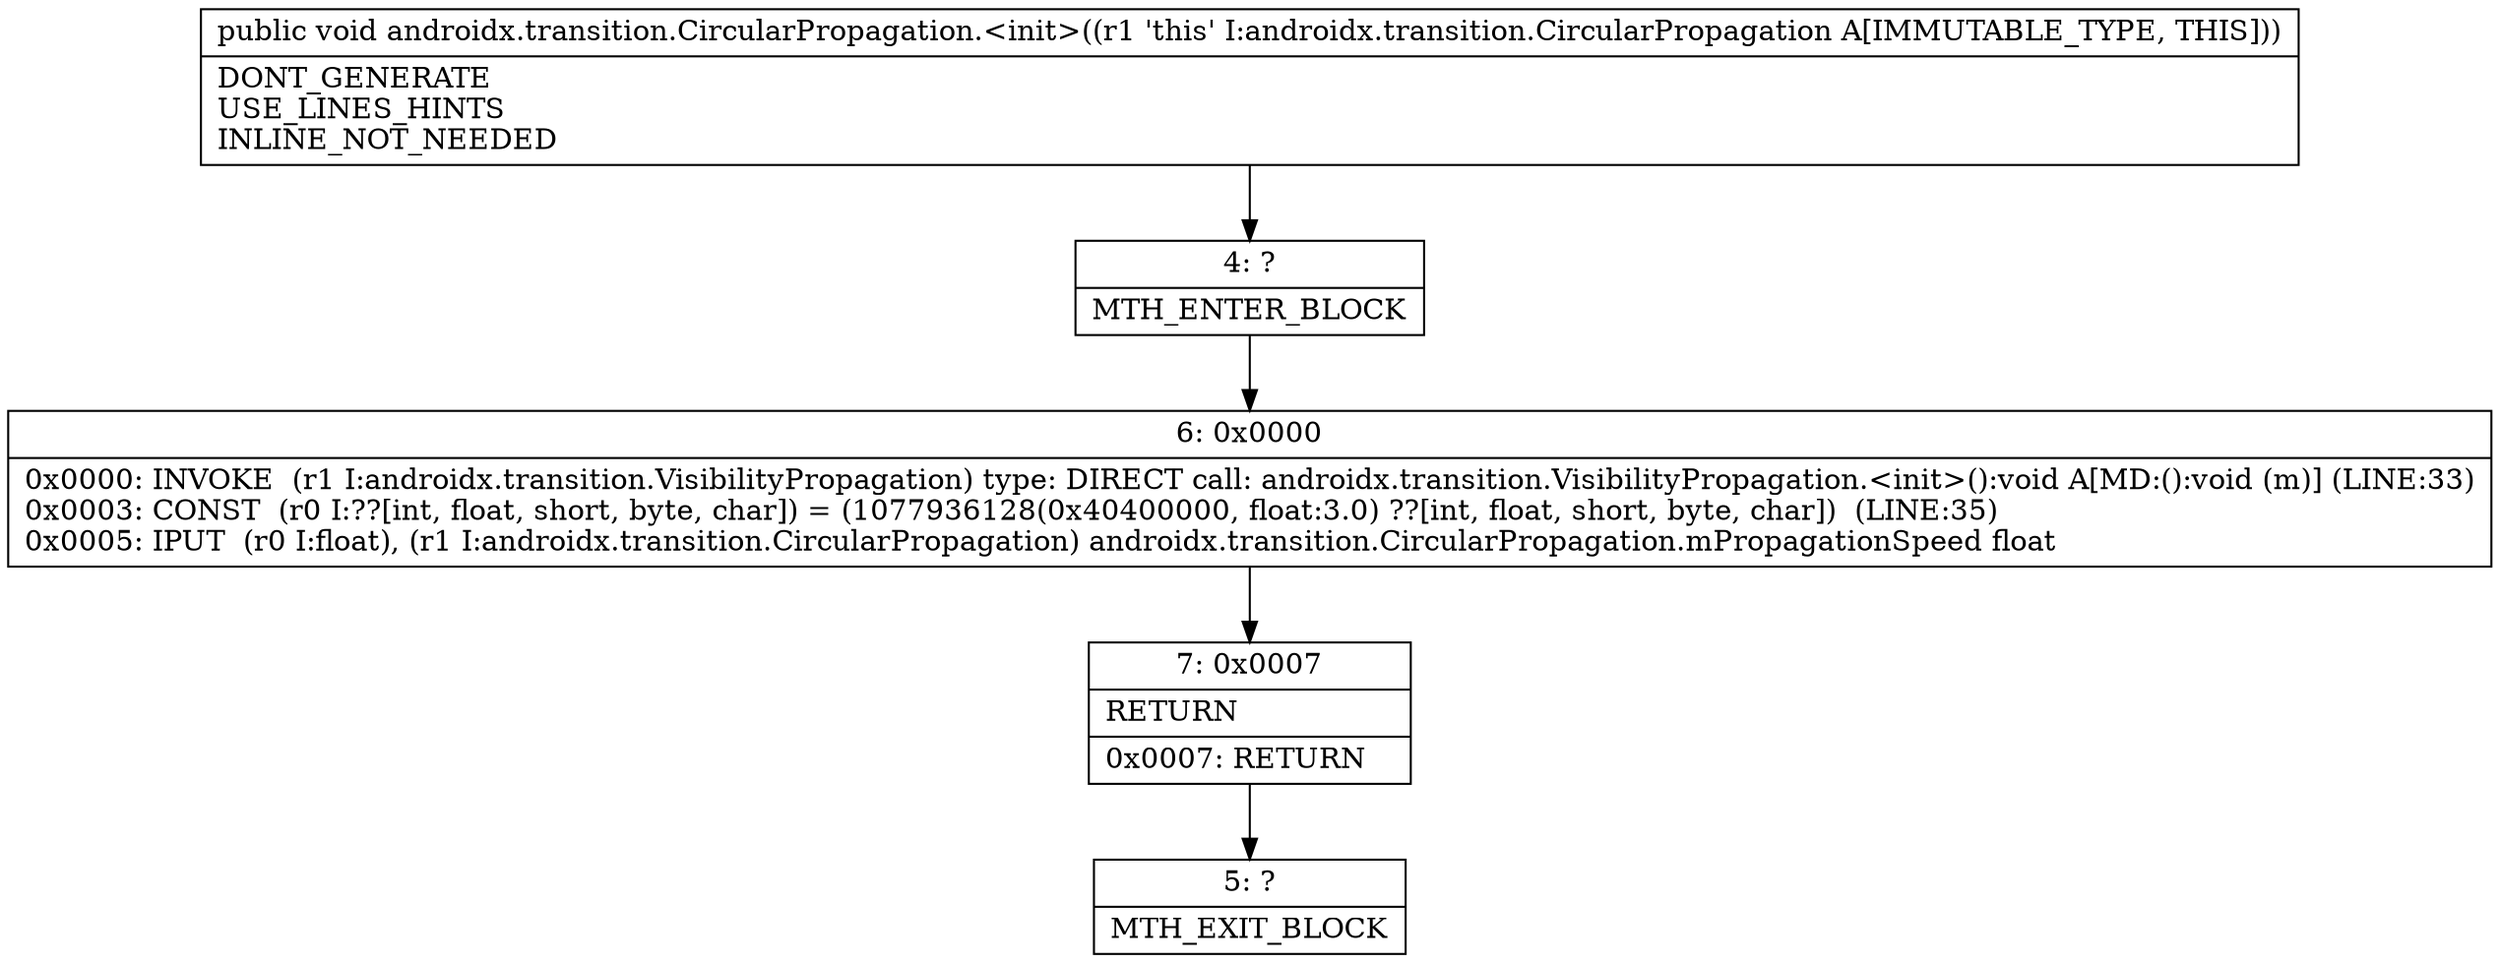 digraph "CFG forandroidx.transition.CircularPropagation.\<init\>()V" {
Node_4 [shape=record,label="{4\:\ ?|MTH_ENTER_BLOCK\l}"];
Node_6 [shape=record,label="{6\:\ 0x0000|0x0000: INVOKE  (r1 I:androidx.transition.VisibilityPropagation) type: DIRECT call: androidx.transition.VisibilityPropagation.\<init\>():void A[MD:():void (m)] (LINE:33)\l0x0003: CONST  (r0 I:??[int, float, short, byte, char]) = (1077936128(0x40400000, float:3.0) ??[int, float, short, byte, char])  (LINE:35)\l0x0005: IPUT  (r0 I:float), (r1 I:androidx.transition.CircularPropagation) androidx.transition.CircularPropagation.mPropagationSpeed float \l}"];
Node_7 [shape=record,label="{7\:\ 0x0007|RETURN\l|0x0007: RETURN   \l}"];
Node_5 [shape=record,label="{5\:\ ?|MTH_EXIT_BLOCK\l}"];
MethodNode[shape=record,label="{public void androidx.transition.CircularPropagation.\<init\>((r1 'this' I:androidx.transition.CircularPropagation A[IMMUTABLE_TYPE, THIS]))  | DONT_GENERATE\lUSE_LINES_HINTS\lINLINE_NOT_NEEDED\l}"];
MethodNode -> Node_4;Node_4 -> Node_6;
Node_6 -> Node_7;
Node_7 -> Node_5;
}

